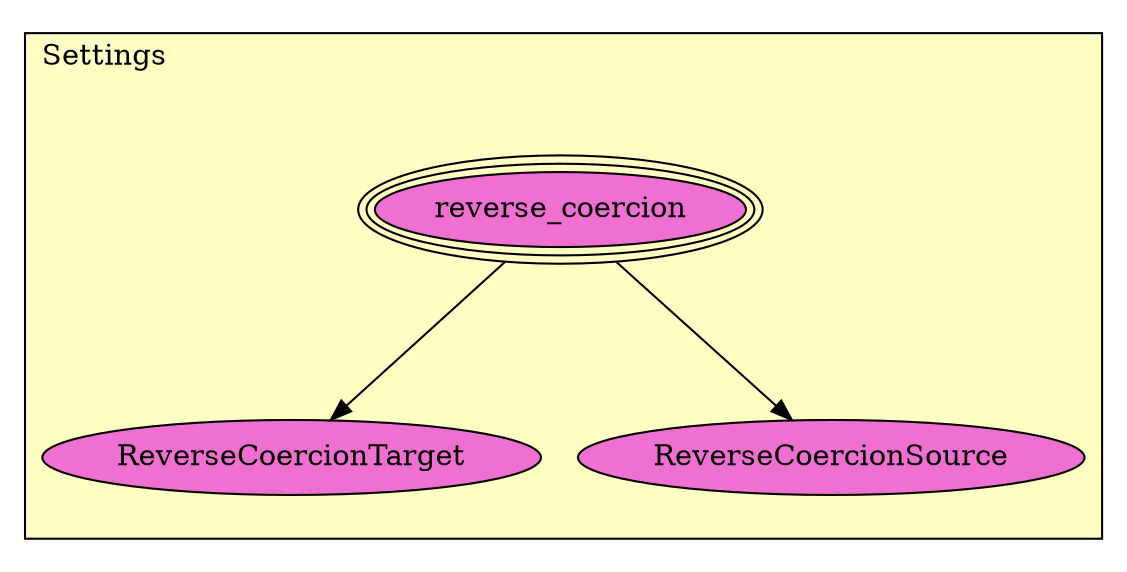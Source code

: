 digraph HoTT_Basics_Settings {
  graph [ratio=0.5]
  node [style=filled]
Settings_reverse_coercion [label="reverse_coercion", URL=<Settings.html#reverse_coercion>, peripheries=3, fillcolor="#F070D1"] ;
Settings_ReverseCoercionTarget [label="ReverseCoercionTarget", URL=<Settings.html#ReverseCoercionTarget>, fillcolor="#F070D1"] ;
Settings_ReverseCoercionSource [label="ReverseCoercionSource", URL=<Settings.html#ReverseCoercionSource>, fillcolor="#F070D1"] ;
  Settings_reverse_coercion -> Settings_ReverseCoercionTarget [] ;
  Settings_reverse_coercion -> Settings_ReverseCoercionSource [] ;
subgraph cluster_Settings { label="Settings"; fillcolor="#FFFFC3"; labeljust=l; style=filled 
Settings_ReverseCoercionSource; Settings_ReverseCoercionTarget; Settings_reverse_coercion; };
} /* END */
